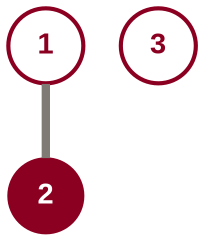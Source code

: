 graph graphname {
  forcelabels=true;
  node [shape=circle, fontname="arial bold", labelfontsize=12, fontcolor=white, color="#8B0021", style=filled, width=0.5, margin=0];
  edge [penwidth=4, color="#807A75"];
  1 [label=1, pos="0,0!", fontcolor="#8B0021", style="bold"];
  2 [label=2, pos="2,0!", fontcolor=white, color="#8B0021"];
  3 [label=3, pos="4,0!", fontcolor="#8B0021", style="bold"];
  1 -- 2;
}
